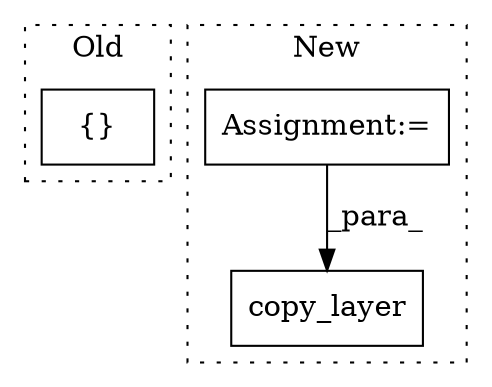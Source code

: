 digraph G {
subgraph cluster0 {
1 [label="{}" a="4" s="3015,3021" l="1,1" shape="box"];
label = "Old";
style="dotted";
}
subgraph cluster1 {
2 [label="copy_layer" a="32" s="3300,3322" l="11,1" shape="box"];
3 [label="Assignment:=" a="7" s="3180" l="1" shape="box"];
label = "New";
style="dotted";
}
3 -> 2 [label="_para_"];
}